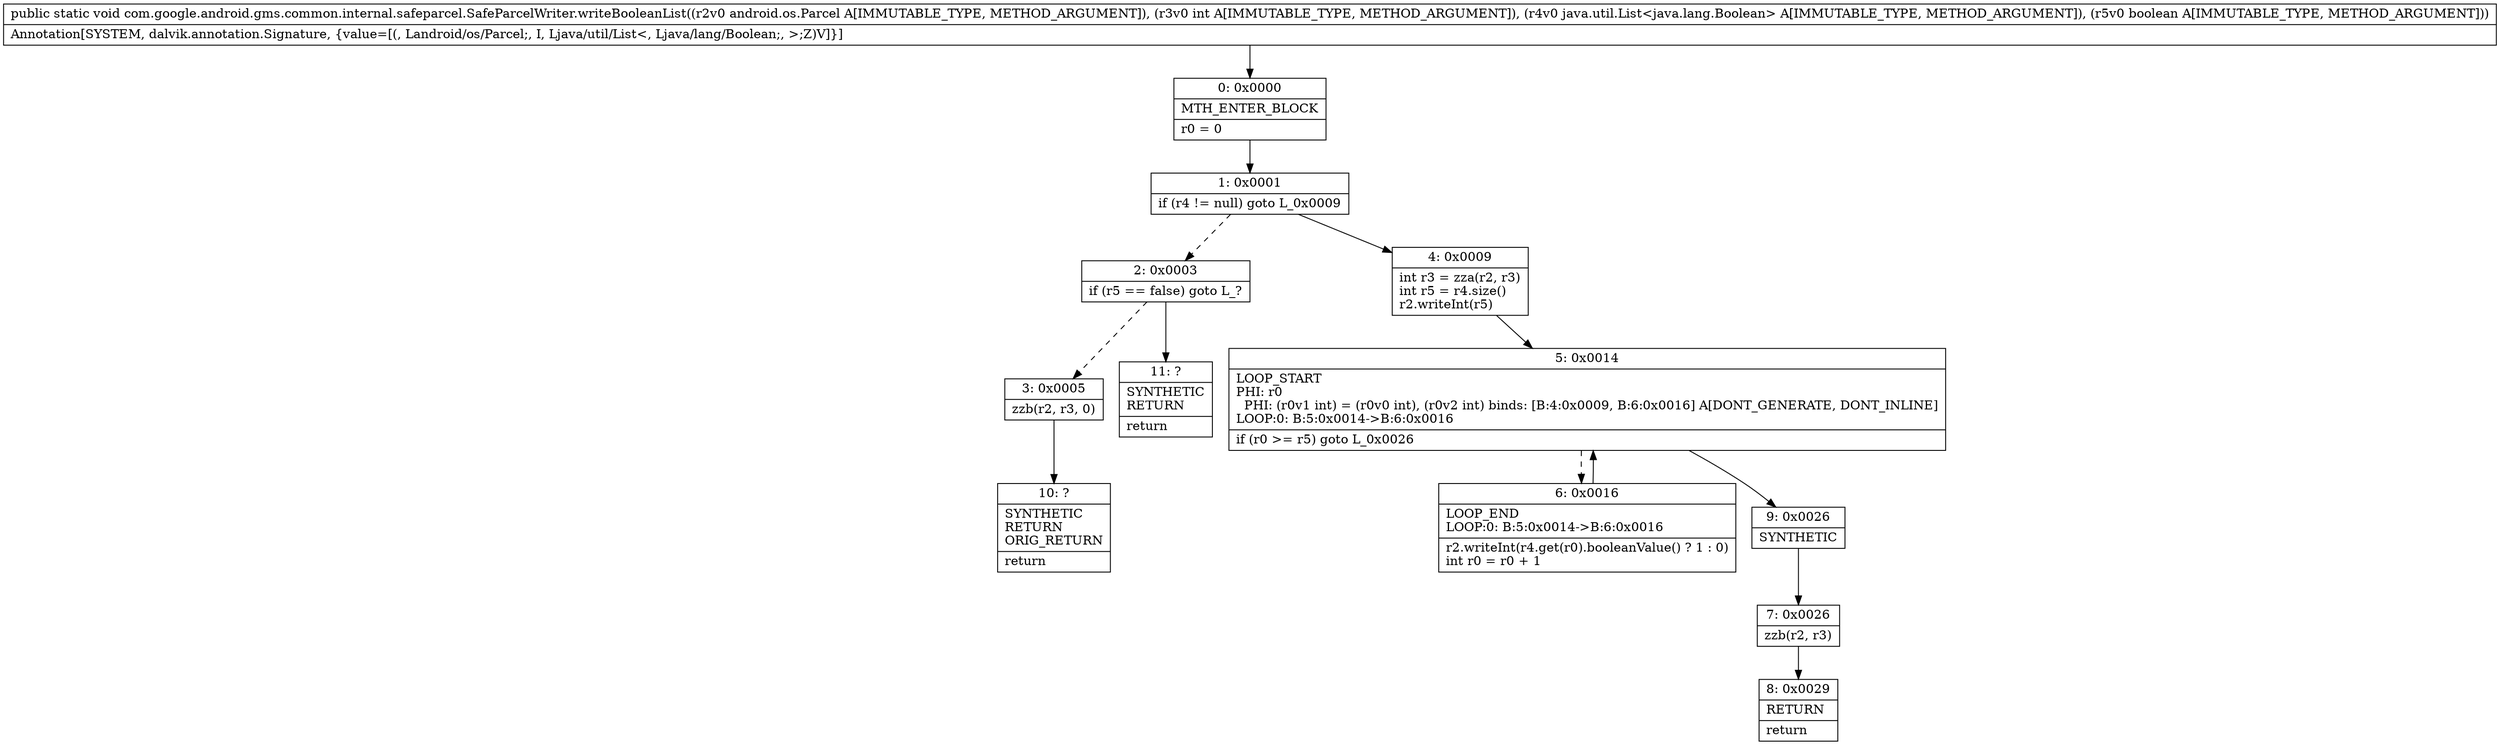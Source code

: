 digraph "CFG forcom.google.android.gms.common.internal.safeparcel.SafeParcelWriter.writeBooleanList(Landroid\/os\/Parcel;ILjava\/util\/List;Z)V" {
Node_0 [shape=record,label="{0\:\ 0x0000|MTH_ENTER_BLOCK\l|r0 = 0\l}"];
Node_1 [shape=record,label="{1\:\ 0x0001|if (r4 != null) goto L_0x0009\l}"];
Node_2 [shape=record,label="{2\:\ 0x0003|if (r5 == false) goto L_?\l}"];
Node_3 [shape=record,label="{3\:\ 0x0005|zzb(r2, r3, 0)\l}"];
Node_4 [shape=record,label="{4\:\ 0x0009|int r3 = zza(r2, r3)\lint r5 = r4.size()\lr2.writeInt(r5)\l}"];
Node_5 [shape=record,label="{5\:\ 0x0014|LOOP_START\lPHI: r0 \l  PHI: (r0v1 int) = (r0v0 int), (r0v2 int) binds: [B:4:0x0009, B:6:0x0016] A[DONT_GENERATE, DONT_INLINE]\lLOOP:0: B:5:0x0014\-\>B:6:0x0016\l|if (r0 \>= r5) goto L_0x0026\l}"];
Node_6 [shape=record,label="{6\:\ 0x0016|LOOP_END\lLOOP:0: B:5:0x0014\-\>B:6:0x0016\l|r2.writeInt(r4.get(r0).booleanValue() ? 1 : 0)\lint r0 = r0 + 1\l}"];
Node_7 [shape=record,label="{7\:\ 0x0026|zzb(r2, r3)\l}"];
Node_8 [shape=record,label="{8\:\ 0x0029|RETURN\l|return\l}"];
Node_9 [shape=record,label="{9\:\ 0x0026|SYNTHETIC\l}"];
Node_10 [shape=record,label="{10\:\ ?|SYNTHETIC\lRETURN\lORIG_RETURN\l|return\l}"];
Node_11 [shape=record,label="{11\:\ ?|SYNTHETIC\lRETURN\l|return\l}"];
MethodNode[shape=record,label="{public static void com.google.android.gms.common.internal.safeparcel.SafeParcelWriter.writeBooleanList((r2v0 android.os.Parcel A[IMMUTABLE_TYPE, METHOD_ARGUMENT]), (r3v0 int A[IMMUTABLE_TYPE, METHOD_ARGUMENT]), (r4v0 java.util.List\<java.lang.Boolean\> A[IMMUTABLE_TYPE, METHOD_ARGUMENT]), (r5v0 boolean A[IMMUTABLE_TYPE, METHOD_ARGUMENT]))  | Annotation[SYSTEM, dalvik.annotation.Signature, \{value=[(, Landroid\/os\/Parcel;, I, Ljava\/util\/List\<, Ljava\/lang\/Boolean;, \>;Z)V]\}]\l}"];
MethodNode -> Node_0;
Node_0 -> Node_1;
Node_1 -> Node_2[style=dashed];
Node_1 -> Node_4;
Node_2 -> Node_3[style=dashed];
Node_2 -> Node_11;
Node_3 -> Node_10;
Node_4 -> Node_5;
Node_5 -> Node_6[style=dashed];
Node_5 -> Node_9;
Node_6 -> Node_5;
Node_7 -> Node_8;
Node_9 -> Node_7;
}

